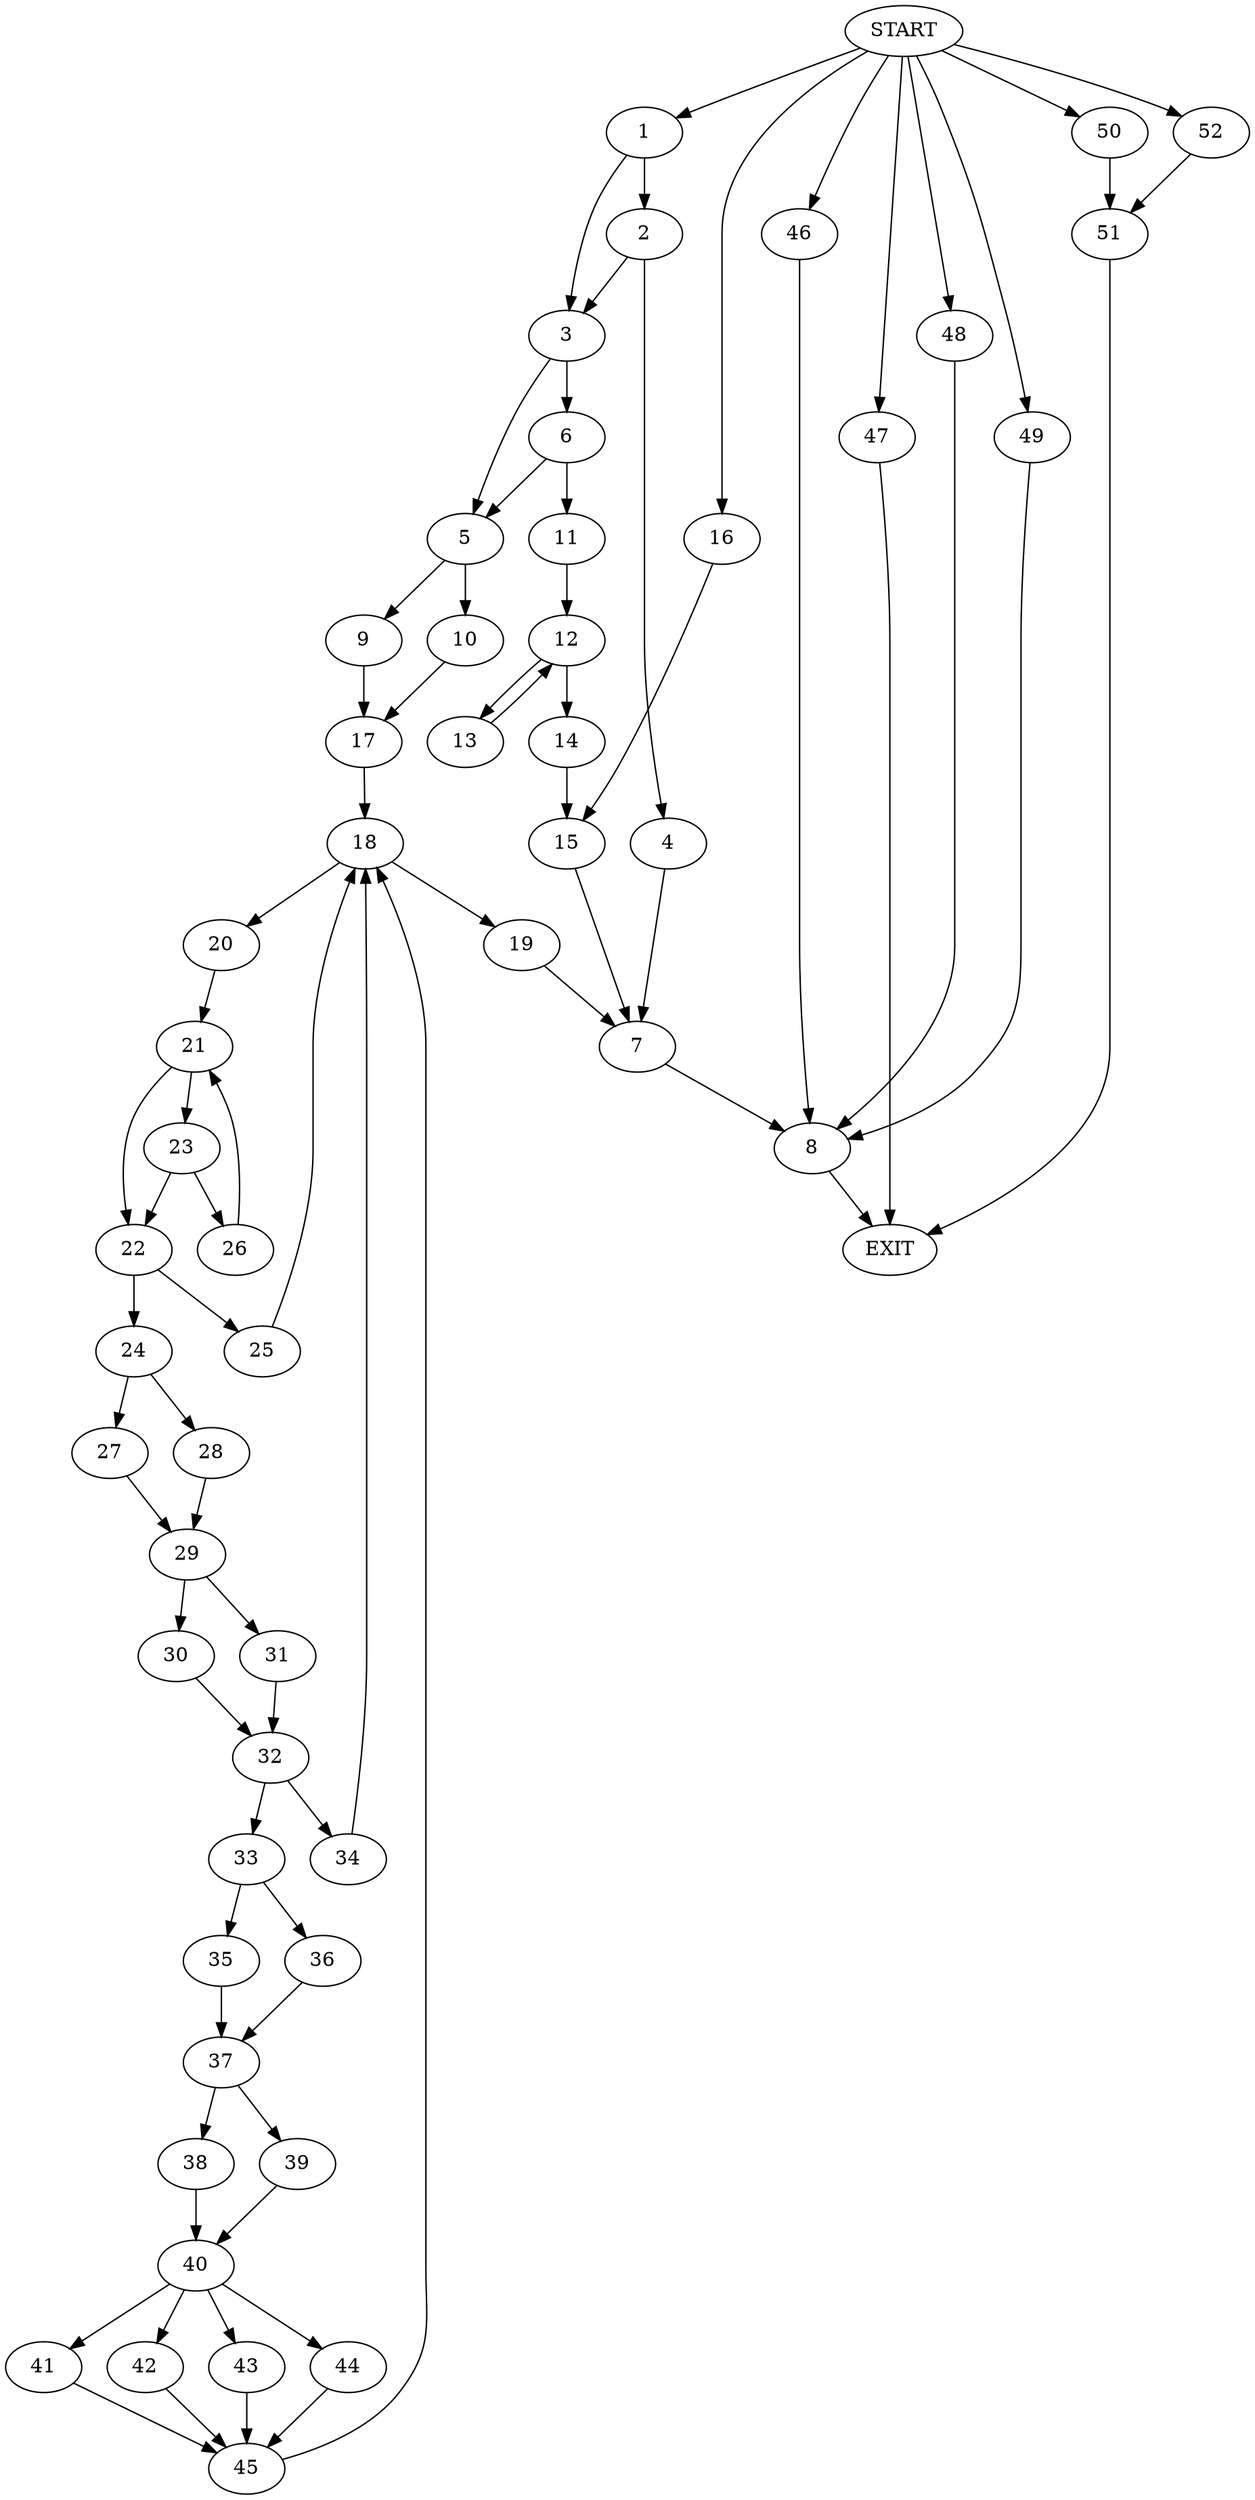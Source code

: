 digraph {
0 [label="START"]
53 [label="EXIT"]
0 -> 1
1 -> 2
1 -> 3
2 -> 3
2 -> 4
3 -> 5
3 -> 6
4 -> 7
7 -> 8
5 -> 9
5 -> 10
6 -> 11
6 -> 5
11 -> 12
12 -> 13
12 -> 14
14 -> 15
13 -> 12
15 -> 7
0 -> 16
16 -> 15
10 -> 17
9 -> 17
17 -> 18
18 -> 19
18 -> 20
20 -> 21
19 -> 7
21 -> 22
21 -> 23
22 -> 24
22 -> 25
23 -> 22
23 -> 26
26 -> 21
24 -> 27
24 -> 28
25 -> 18
27 -> 29
28 -> 29
29 -> 30
29 -> 31
31 -> 32
30 -> 32
32 -> 33
32 -> 34
34 -> 18
33 -> 35
33 -> 36
36 -> 37
35 -> 37
37 -> 38
37 -> 39
39 -> 40
38 -> 40
40 -> 41
40 -> 42
40 -> 43
40 -> 44
41 -> 45
43 -> 45
42 -> 45
44 -> 45
45 -> 18
8 -> 53
0 -> 46
46 -> 8
0 -> 47
47 -> 53
0 -> 48
48 -> 8
0 -> 49
49 -> 8
0 -> 50
50 -> 51
51 -> 53
0 -> 52
52 -> 51
}
